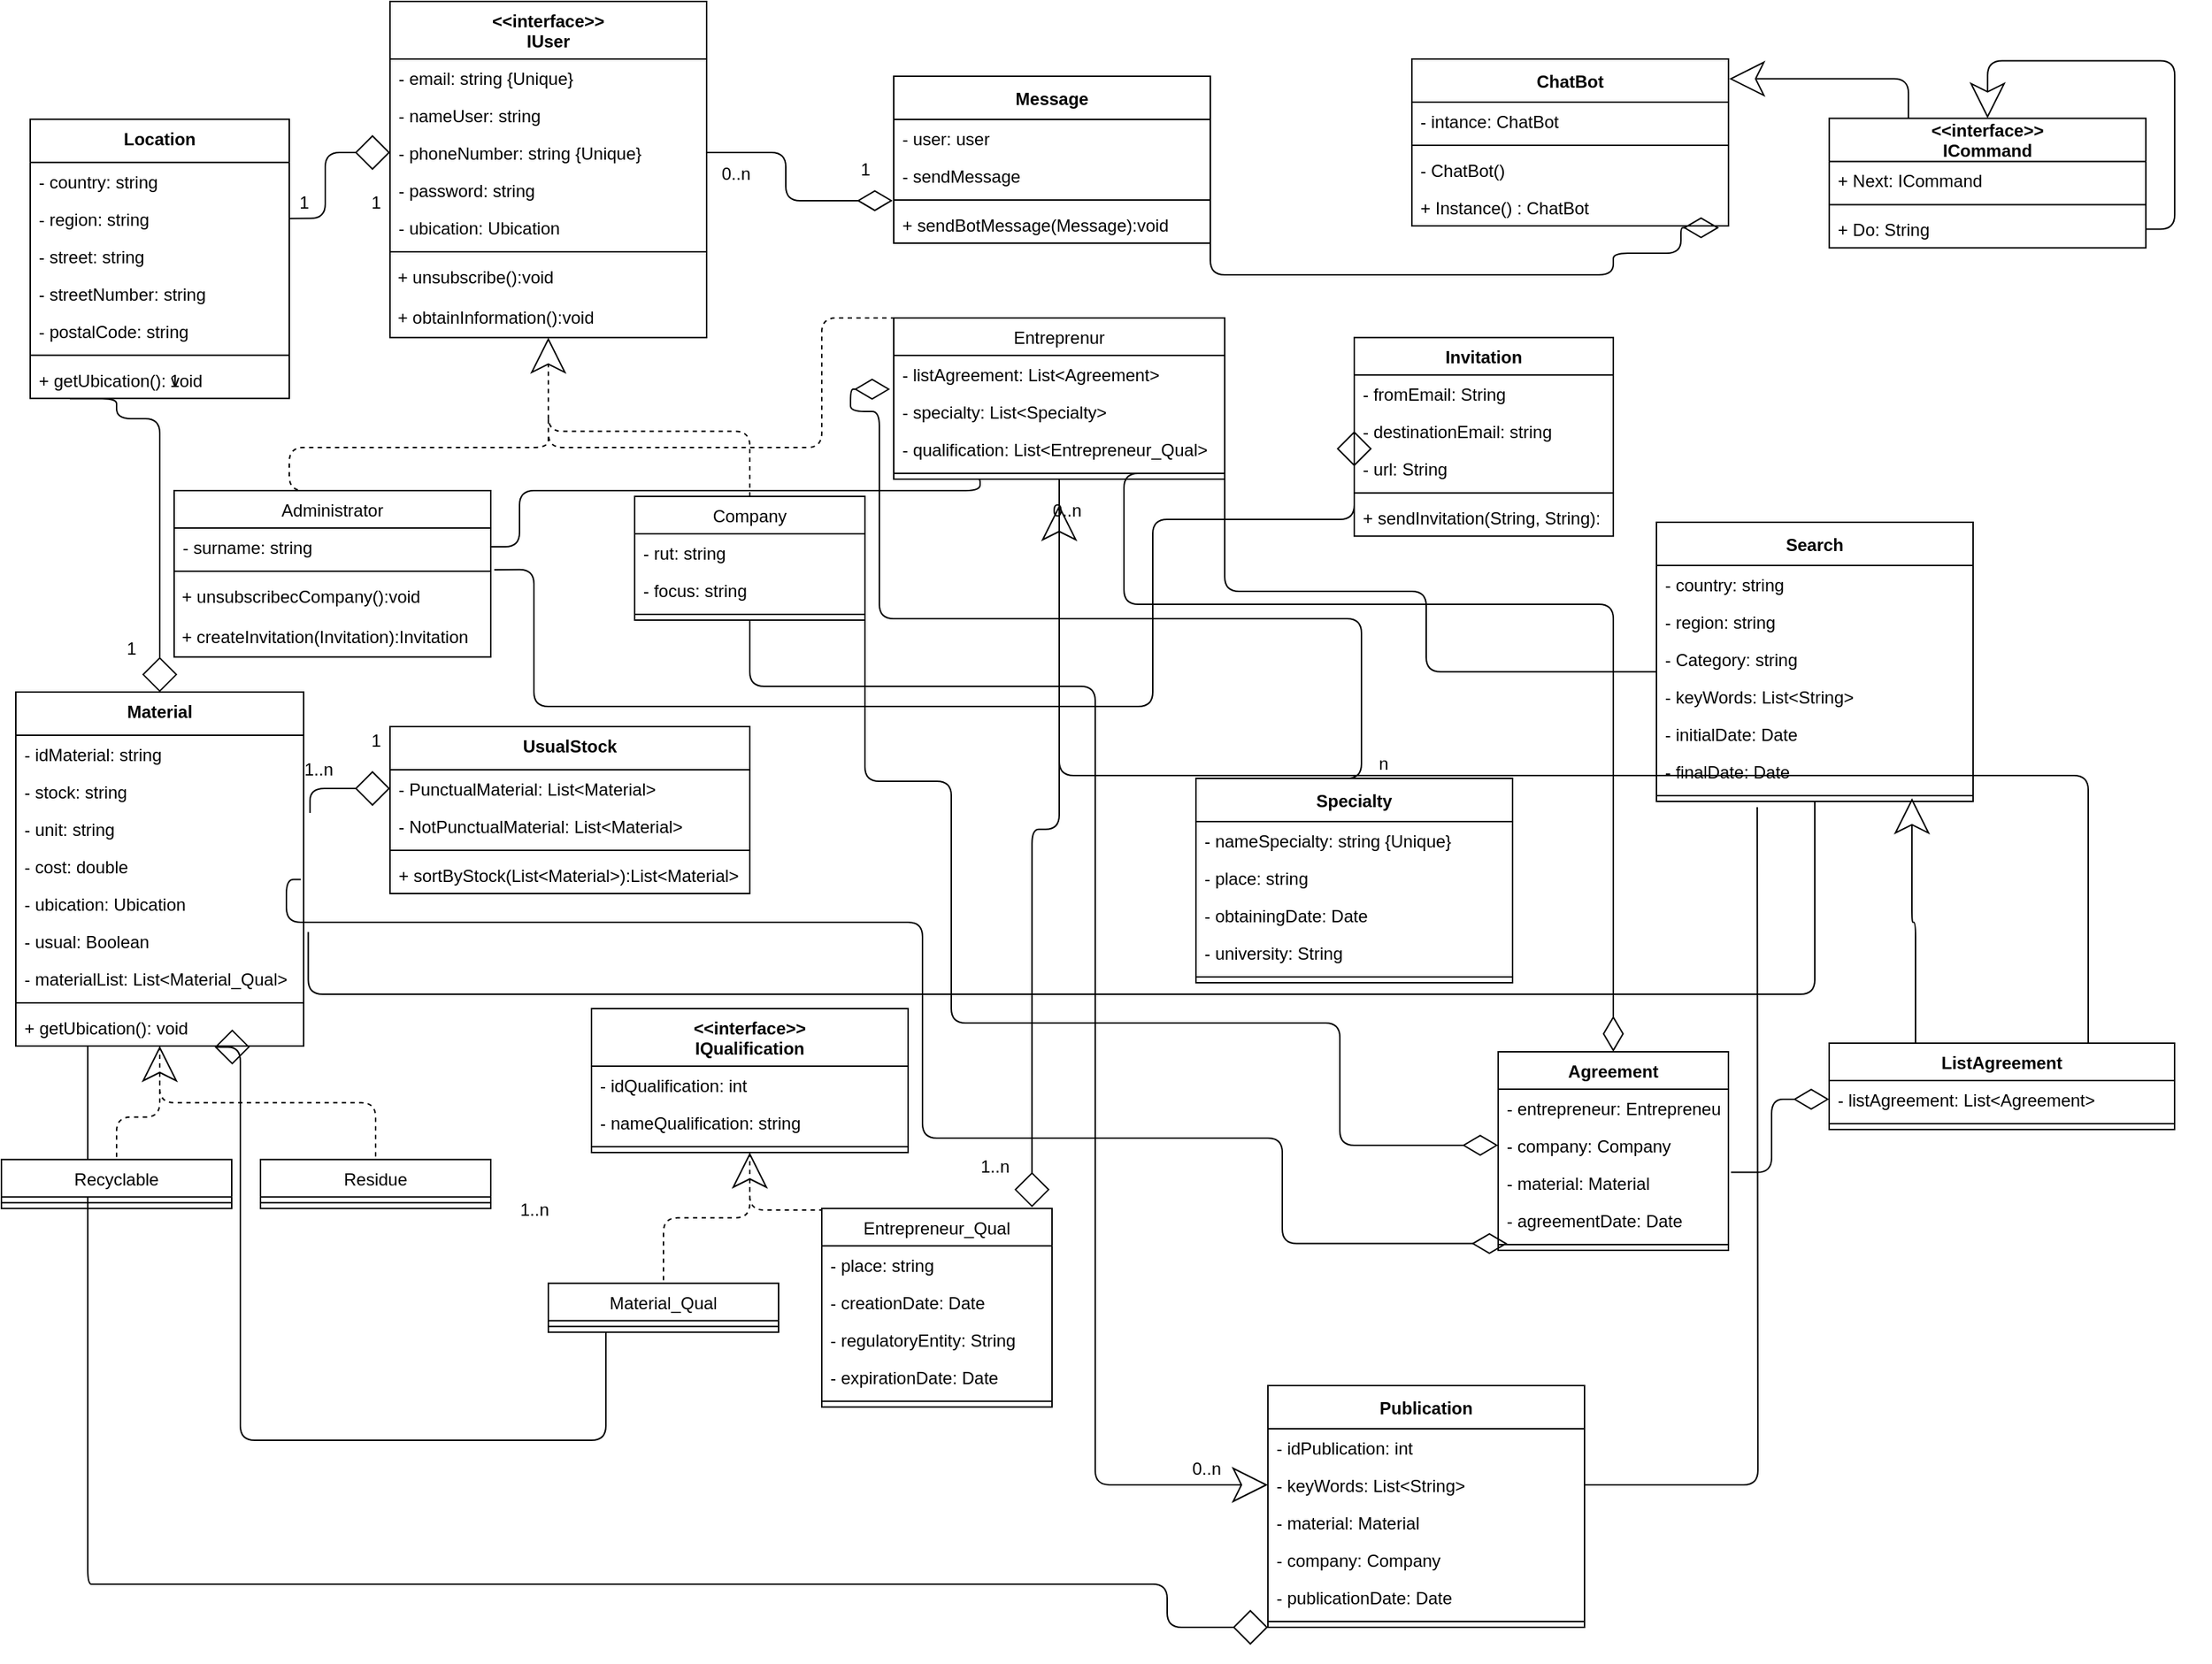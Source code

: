 <mxfile>
    <diagram id="383jxPYOkamn1oaSqzM7" name="Page-1">
        <mxGraphModel dx="490" dy="244" grid="1" gridSize="10" guides="1" tooltips="1" connect="1" arrows="1" fold="1" page="1" pageScale="1" pageWidth="827" pageHeight="1169" math="0" shadow="0">
     
            <root>
                <mxCell id="0"/>
                <mxCell id="1" parent="0"/>
                <mxCell id="7QnZlAHiPZcRn8F_A7u4-70" style="edgeStyle=orthogonalEdgeStyle;orthogonalLoop=1;jettySize=auto;html=1;exitX=0.5;exitY=0;exitDx=0;exitDy=0;dashed=1;endArrow=none;endFill=0;targetPerimeterSpacing=4;rounded=1;" parent="1" source="2" edge="1">
                    <mxGeometry relative="1" as="geometry">
                        <mxPoint x="390" y="300" as="targetPoint"/>
                        <Array as="points">
                            <mxPoint x="210" y="310"/>
                            <mxPoint x="390" y="310"/>
                        </Array>
                    </mxGeometry>
                </mxCell>
                <mxCell id="2" value="Administrator" style="swimlane;fontStyle=0;align=center;verticalAlign=top;childLayout=stackLayout;horizontal=1;startSize=26;horizontalStack=0;resizeParent=1;resizeParentMax=0;resizeLast=0;collapsible=1;marginBottom=0;" parent="1" vertex="1">
                    <mxGeometry x="130" y="340" width="220" height="115.66" as="geometry"/>
                </mxCell>
                <mxCell id="7QnZlAHiPZcRn8F_A7u4-72" value="- surname: string" style="text;strokeColor=none;fillColor=none;align=left;verticalAlign=top;spacingLeft=4;spacingRight=4;overflow=hidden;rotatable=0;points=[[0,0.5],[1,0.5]];portConstraint=eastwest;" parent="2" vertex="1">
                    <mxGeometry y="26" width="220" height="26" as="geometry"/>
                </mxCell>
                <mxCell id="4" value="" style="line;strokeWidth=1;fillColor=none;align=left;verticalAlign=middle;spacingTop=-1;spacingLeft=3;spacingRight=3;rotatable=0;labelPosition=right;points=[];portConstraint=eastwest;" parent="2" vertex="1">
                    <mxGeometry y="52" width="220" height="8" as="geometry"/>
                </mxCell>
                <mxCell id="7QnZlAHiPZcRn8F_A7u4-273" value="&lt;span&gt;&amp;nbsp;+ unsubscribecCompany&lt;/span&gt;&lt;span style=&quot;color: rgba(0 , 0 , 0 , 0) ; font-family: monospace ; font-size: 0px&quot;&gt;%3CmxGraphModel%3E%3Croot%3E%3CmxCell%20id%3D%220%22%2F%3E%3CmxCell%20id%3D%221%22%20parent%3D%220%22%2F%3E%3CmxCell%20id%3D%222%22%20value%3D%22%2B%20sortByStock(List%26lt%3BMaterial%26gt%3B)%3AList%26lt%3BMaterial%26gt%3B%26%2310%3B%C2%A0%22%20style%3D%22text%3BstrokeColor%3Dnone%3BfillColor%3Dnone%3Balign%3Dleft%3BverticalAlign%3Dtop%3BspacingLeft%3D4%3BspacingRight%3D4%3Boverflow%3Dhidden%3Brotatable%3D0%3Bpoints%3D%5B%5B0%2C0.5%5D%2C%5B1%2C0.5%5D%5D%3BportConstraint%3Deastwest%3B%22%20vertex%3D%221%22%20parent%3D%221%22%3E%3CmxGeometry%20x%3D%22280%22%20y%3D%22580%22%20width%3D%22250%22%20height%3D%2226%22%20as%3D%22geometry%22%2F%3E%3C%2FmxCell%3E%3C%2Froot%3E%3C%2FmxGraphModel%3EcOM&lt;/span&gt;&lt;span&gt;():void&lt;/span&gt;" style="text;whiteSpace=wrap;html=1;" parent="2" vertex="1">
                    <mxGeometry y="60" width="220" height="27.83" as="geometry"/>
                </mxCell>
                <mxCell id="7QnZlAHiPZcRn8F_A7u4-332" value="&lt;span&gt;&amp;nbsp;+ createInvitation&lt;/span&gt;&lt;span&gt;(Invitation):Invitation&lt;/span&gt;" style="text;whiteSpace=wrap;html=1;" parent="2" vertex="1">
                    <mxGeometry y="87.83" width="220" height="27.83" as="geometry"/>
                </mxCell>
                <mxCell id="69" style="edgeStyle=orthogonalEdgeStyle;orthogonalLoop=1;jettySize=auto;html=1;exitX=0.5;exitY=0;exitDx=0;exitDy=0;entryX=0.5;entryY=1;entryDx=0;entryDy=0;dashed=1;endArrow=classic;endFill=0;targetPerimeterSpacing=4;rounded=1;startSize=22;endSize=22;" parent="1" source="9" target="65" edge="1">
                    <mxGeometry relative="1" as="geometry"/>
                </mxCell>
                <mxCell id="7QnZlAHiPZcRn8F_A7u4-217" style="edgeStyle=orthogonalEdgeStyle;rounded=1;orthogonalLoop=1;jettySize=auto;html=1;exitX=0.5;exitY=1;exitDx=0;exitDy=0;entryX=0;entryY=0.5;entryDx=0;entryDy=0;startArrow=none;startFill=0;endArrow=classic;endFill=0;targetPerimeterSpacing=4;endSize=22;" parent="1" source="9" target="7QnZlAHiPZcRn8F_A7u4-141" edge="1">
                    <mxGeometry relative="1" as="geometry">
                        <Array as="points">
                            <mxPoint x="530" y="476"/>
                            <mxPoint x="770" y="476"/>
                            <mxPoint x="770" y="1031"/>
                        </Array>
                    </mxGeometry>
                </mxCell>
                <mxCell id="9" value="Company" style="swimlane;fontStyle=0;align=center;verticalAlign=top;childLayout=stackLayout;horizontal=1;startSize=26;horizontalStack=0;resizeParent=1;resizeParentMax=0;resizeLast=0;collapsible=1;marginBottom=0;" parent="1" vertex="1">
                    <mxGeometry x="450" y="344" width="160" height="86" as="geometry"/>
                </mxCell>
                <mxCell id="7QnZlAHiPZcRn8F_A7u4-74" value="- rut: string" style="text;strokeColor=none;fillColor=none;align=left;verticalAlign=top;spacingLeft=4;spacingRight=4;overflow=hidden;rotatable=0;points=[[0,0.5],[1,0.5]];portConstraint=eastwest;" parent="9" vertex="1">
                    <mxGeometry y="26" width="160" height="26" as="geometry"/>
                </mxCell>
                <mxCell id="7QnZlAHiPZcRn8F_A7u4-115" value="- focus: string" style="text;strokeColor=none;fillColor=none;align=left;verticalAlign=top;spacingLeft=4;spacingRight=4;overflow=hidden;rotatable=0;points=[[0,0.5],[1,0.5]];portConstraint=eastwest;" parent="9" vertex="1">
                    <mxGeometry y="52" width="160" height="26" as="geometry"/>
                </mxCell>
                <mxCell id="11" value="" style="line;strokeWidth=1;fillColor=none;align=left;verticalAlign=middle;spacingTop=-1;spacingLeft=3;spacingRight=3;rotatable=0;labelPosition=right;points=[];portConstraint=eastwest;" parent="9" vertex="1">
                    <mxGeometry y="78" width="160" height="8" as="geometry"/>
                </mxCell>
                <mxCell id="7QnZlAHiPZcRn8F_A7u4-71" style="edgeStyle=orthogonalEdgeStyle;rounded=1;orthogonalLoop=1;jettySize=auto;html=1;exitX=0.5;exitY=0;exitDx=0;exitDy=0;dashed=1;endArrow=none;endFill=0;targetPerimeterSpacing=4;" parent="1" source="17" edge="1">
                    <mxGeometry relative="1" as="geometry">
                        <mxPoint x="390" y="290" as="targetPoint"/>
                        <Array as="points">
                            <mxPoint x="580" y="310"/>
                            <mxPoint x="390" y="310"/>
                        </Array>
                    </mxGeometry>
                </mxCell>
                <mxCell id="7QnZlAHiPZcRn8F_A7u4-223" style="edgeStyle=orthogonalEdgeStyle;rounded=1;orthogonalLoop=1;jettySize=auto;html=1;exitX=0.5;exitY=1;exitDx=0;exitDy=0;entryX=0.913;entryY=-0.006;entryDx=0;entryDy=0;entryPerimeter=0;startArrow=none;startFill=0;endArrow=diamond;endFill=0;targetPerimeterSpacing=4;startSize=22;endSize=22;" parent="1" source="17" target="7QnZlAHiPZcRn8F_A7u4-145" edge="1">
                    <mxGeometry relative="1" as="geometry"/>
                </mxCell>
                <mxCell id="7QnZlAHiPZcRn8F_A7u4-264" style="edgeStyle=orthogonalEdgeStyle;rounded=1;orthogonalLoop=1;jettySize=auto;html=1;exitX=1;exitY=0.75;exitDx=0;exitDy=0;entryX=0;entryY=0.842;entryDx=0;entryDy=0;entryPerimeter=0;startArrow=none;startFill=0;startSize=22;sourcePerimeterSpacing=22;endArrow=none;endFill=0;endSize=22;targetPerimeterSpacing=18;" parent="1" source="17" target="7QnZlAHiPZcRn8F_A7u4-105" edge="1">
                    <mxGeometry relative="1" as="geometry">
                        <Array as="points">
                            <mxPoint x="860" y="410"/>
                            <mxPoint x="1000" y="410"/>
                            <mxPoint x="1000" y="466"/>
                        </Array>
                    </mxGeometry>
                </mxCell>
                <mxCell id="17" value="Entreprenur" style="swimlane;fontStyle=0;align=center;verticalAlign=top;childLayout=stackLayout;horizontal=1;startSize=26;horizontalStack=0;resizeParent=1;resizeParentMax=0;resizeLast=0;collapsible=1;marginBottom=0;" parent="1" vertex="1">
                    <mxGeometry x="630" y="220" width="230" height="112" as="geometry"/>
                </mxCell>
                <mxCell id="7QnZlAHiPZcRn8F_A7u4-316" value="- listAgreement: List&lt;Agreement&gt; " style="text;strokeColor=none;fillColor=none;align=left;verticalAlign=top;spacingLeft=4;spacingRight=4;overflow=hidden;rotatable=0;points=[[0,0.5],[1,0.5]];portConstraint=eastwest;" parent="17" vertex="1">
                    <mxGeometry y="26" width="230" height="26" as="geometry"/>
                </mxCell>
                <mxCell id="7QnZlAHiPZcRn8F_A7u4-333" value="- specialty: List&lt;Specialty&gt; " style="text;strokeColor=none;fillColor=none;align=left;verticalAlign=top;spacingLeft=4;spacingRight=4;overflow=hidden;rotatable=0;points=[[0,0.5],[1,0.5]];portConstraint=eastwest;" parent="17" vertex="1">
                    <mxGeometry y="52" width="230" height="26" as="geometry"/>
                </mxCell>
                <mxCell id="7QnZlAHiPZcRn8F_A7u4-341" value="- qualification: List&lt;Entrepreneur_Qual&gt; " style="text;strokeColor=none;fillColor=none;align=left;verticalAlign=top;spacingLeft=4;spacingRight=4;overflow=hidden;rotatable=0;points=[[0,0.5],[1,0.5]];portConstraint=eastwest;" parent="17" vertex="1">
                    <mxGeometry y="78" width="230" height="26" as="geometry"/>
                </mxCell>
                <mxCell id="19" value="" style="line;strokeWidth=1;fillColor=none;align=left;verticalAlign=middle;spacingTop=-1;spacingLeft=3;spacingRight=3;rotatable=0;labelPosition=right;points=[];portConstraint=eastwest;" parent="17" vertex="1">
                    <mxGeometry y="104" width="230" height="8" as="geometry"/>
                </mxCell>
                <mxCell id="7QnZlAHiPZcRn8F_A7u4-197" style="edgeStyle=orthogonalEdgeStyle;rounded=1;orthogonalLoop=1;jettySize=auto;html=1;exitX=0.5;exitY=1;exitDx=0;exitDy=0;entryX=0.5;entryY=0;entryDx=0;entryDy=0;dashed=1;startArrow=classic;startFill=0;endArrow=none;endFill=0;targetPerimeterSpacing=4;endSize=22;startSize=22;" parent="1" source="21" target="7QnZlAHiPZcRn8F_A7u4-133" edge="1">
                    <mxGeometry relative="1" as="geometry"/>
                </mxCell>
                <mxCell id="7QnZlAHiPZcRn8F_A7u4-198" style="edgeStyle=orthogonalEdgeStyle;rounded=1;orthogonalLoop=1;jettySize=auto;html=1;exitX=0.5;exitY=1;exitDx=0;exitDy=0;entryX=0.5;entryY=0;entryDx=0;entryDy=0;dashed=1;startArrow=none;startFill=0;endArrow=none;endFill=0;targetPerimeterSpacing=4;endSize=22;startSize=22;" parent="1" source="21" target="7QnZlAHiPZcRn8F_A7u4-137" edge="1">
                    <mxGeometry relative="1" as="geometry"/>
                </mxCell>
                <mxCell id="7QnZlAHiPZcRn8F_A7u4-259" style="edgeStyle=orthogonalEdgeStyle;rounded=1;orthogonalLoop=1;jettySize=auto;html=1;exitX=0.25;exitY=1;exitDx=0;exitDy=0;entryX=0;entryY=1;entryDx=0;entryDy=0;startArrow=none;startFill=0;startSize=22;sourcePerimeterSpacing=22;endArrow=diamond;endFill=0;endSize=22;targetPerimeterSpacing=18;" parent="1" source="21" target="7QnZlAHiPZcRn8F_A7u4-116" edge="1">
                    <mxGeometry relative="1" as="geometry">
                        <Array as="points">
                            <mxPoint x="75" y="1100"/>
                            <mxPoint x="820" y="1100"/>
                            <mxPoint x="820" y="1078"/>
                        </Array>
                    </mxGeometry>
                </mxCell>
                <mxCell id="21" value="Material" style="swimlane;fontStyle=1;align=center;verticalAlign=top;childLayout=stackLayout;horizontal=1;startSize=30;horizontalStack=0;resizeParent=1;resizeParentMax=0;resizeLast=0;collapsible=1;marginBottom=0;" parent="1" vertex="1">
                    <mxGeometry x="20" y="480" width="200" height="246" as="geometry"/>
                </mxCell>
                <mxCell id="7QnZlAHiPZcRn8F_A7u4-124" value="- idMaterial: string" style="text;strokeColor=none;fillColor=none;align=left;verticalAlign=top;spacingLeft=4;spacingRight=4;overflow=hidden;rotatable=0;points=[[0,0.5],[1,0.5]];portConstraint=eastwest;" parent="21" vertex="1">
                    <mxGeometry y="30" width="200" height="26" as="geometry"/>
                </mxCell>
                <mxCell id="7QnZlAHiPZcRn8F_A7u4-127" value="- stock: string" style="text;strokeColor=none;fillColor=none;align=left;verticalAlign=top;spacingLeft=4;spacingRight=4;overflow=hidden;rotatable=0;points=[[0,0.5],[1,0.5]];portConstraint=eastwest;" parent="21" vertex="1">
                    <mxGeometry y="56" width="200" height="26" as="geometry"/>
                </mxCell>
                <mxCell id="7QnZlAHiPZcRn8F_A7u4-126" value="- unit: string" style="text;strokeColor=none;fillColor=none;align=left;verticalAlign=top;spacingLeft=4;spacingRight=4;overflow=hidden;rotatable=0;points=[[0,0.5],[1,0.5]];portConstraint=eastwest;" parent="21" vertex="1">
                    <mxGeometry y="82" width="200" height="26" as="geometry"/>
                </mxCell>
                <mxCell id="7QnZlAHiPZcRn8F_A7u4-128" value="- cost: double" style="text;strokeColor=none;fillColor=none;align=left;verticalAlign=top;spacingLeft=4;spacingRight=4;overflow=hidden;rotatable=0;points=[[0,0.5],[1,0.5]];portConstraint=eastwest;" parent="21" vertex="1">
                    <mxGeometry y="108" width="200" height="26" as="geometry"/>
                </mxCell>
                <mxCell id="7QnZlAHiPZcRn8F_A7u4-174" value="- ubication: Ubication" style="text;strokeColor=none;fillColor=none;align=left;verticalAlign=top;spacingLeft=4;spacingRight=4;overflow=hidden;rotatable=0;points=[[0,0.5],[1,0.5]];portConstraint=eastwest;" parent="21" vertex="1">
                    <mxGeometry y="134" width="200" height="26" as="geometry"/>
                </mxCell>
                <mxCell id="7QnZlAHiPZcRn8F_A7u4-330" value="- usual: Boolean" style="text;strokeColor=none;fillColor=none;align=left;verticalAlign=top;spacingLeft=4;spacingRight=4;overflow=hidden;rotatable=0;points=[[0,0.5],[1,0.5]];portConstraint=eastwest;" parent="21" vertex="1">
                    <mxGeometry y="160" width="200" height="26" as="geometry"/>
                </mxCell>
                <mxCell id="7QnZlAHiPZcRn8F_A7u4-267" value="- materialList: List&lt;Material_Qual&gt; " style="text;strokeColor=none;fillColor=none;align=left;verticalAlign=top;spacingLeft=4;spacingRight=4;overflow=hidden;rotatable=0;points=[[0,0.5],[1,0.5]];portConstraint=eastwest;" parent="21" vertex="1">
                    <mxGeometry y="186" width="200" height="26" as="geometry"/>
                </mxCell>
                <mxCell id="23" value="" style="line;strokeWidth=1;fillColor=none;align=left;verticalAlign=middle;spacingTop=-1;spacingLeft=3;spacingRight=3;rotatable=0;labelPosition=right;points=[];portConstraint=eastwest;" parent="21" vertex="1">
                    <mxGeometry y="212" width="200" height="8" as="geometry"/>
                </mxCell>
                <mxCell id="7QnZlAHiPZcRn8F_A7u4-329" value="+ getUbication(): void " style="text;strokeColor=none;fillColor=none;align=left;verticalAlign=top;spacingLeft=4;spacingRight=4;overflow=hidden;rotatable=0;points=[[0,0.5],[1,0.5]];portConstraint=eastwest;" parent="21" vertex="1">
                    <mxGeometry y="220" width="200" height="26" as="geometry"/>
                </mxCell>
                <mxCell id="46" value="&lt;&lt;interface&gt;&gt;&#10;IUser" style="swimlane;fontStyle=1;childLayout=stackLayout;horizontal=1;startSize=40;fillColor=none;horizontalStack=0;resizeParent=1;resizeParentMax=0;resizeLast=0;collapsible=1;marginBottom=0;" parent="1" vertex="1">
                    <mxGeometry x="280" width="220" height="233.66" as="geometry"/>
                </mxCell>
                <mxCell id="7QnZlAHiPZcRn8F_A7u4-73" value="- email: string {Unique}" style="text;strokeColor=none;fillColor=none;align=left;verticalAlign=top;spacingLeft=4;spacingRight=4;overflow=hidden;rotatable=0;points=[[0,0.5],[1,0.5]];portConstraint=eastwest;" parent="46" vertex="1">
                    <mxGeometry y="40" width="220" height="26" as="geometry"/>
                </mxCell>
                <mxCell id="48" value="- nameUser: string" style="text;strokeColor=none;fillColor=none;align=left;verticalAlign=top;spacingLeft=4;spacingRight=4;overflow=hidden;rotatable=0;points=[[0,0.5],[1,0.5]];portConstraint=eastwest;" parent="46" vertex="1">
                    <mxGeometry y="66" width="220" height="26" as="geometry"/>
                </mxCell>
                <mxCell id="67" value="- phoneNumber: string {Unique}" style="text;strokeColor=none;fillColor=none;align=left;verticalAlign=top;spacingLeft=4;spacingRight=4;overflow=hidden;rotatable=0;points=[[0,0.5],[1,0.5]];portConstraint=eastwest;" parent="46" vertex="1">
                    <mxGeometry y="92" width="220" height="26" as="geometry"/>
                </mxCell>
                <mxCell id="7QnZlAHiPZcRn8F_A7u4-76" value="- password: string" style="text;strokeColor=none;fillColor=none;align=left;verticalAlign=top;spacingLeft=4;spacingRight=4;overflow=hidden;rotatable=0;points=[[0,0.5],[1,0.5]];portConstraint=eastwest;" parent="46" vertex="1">
                    <mxGeometry y="118" width="220" height="26" as="geometry"/>
                </mxCell>
                <mxCell id="7QnZlAHiPZcRn8F_A7u4-172" value="- ubication: Ubication" style="text;strokeColor=none;fillColor=none;align=left;verticalAlign=top;spacingLeft=4;spacingRight=4;overflow=hidden;rotatable=0;points=[[0,0.5],[1,0.5]];portConstraint=eastwest;" parent="46" vertex="1">
                    <mxGeometry y="144" width="220" height="26" as="geometry"/>
                </mxCell>
                <mxCell id="7QnZlAHiPZcRn8F_A7u4-75" value="" style="line;strokeWidth=1;fillColor=none;align=left;verticalAlign=middle;spacingTop=-1;spacingLeft=3;spacingRight=3;rotatable=0;labelPosition=right;points=[];portConstraint=eastwest;" parent="46" vertex="1">
                    <mxGeometry y="170" width="220" height="8" as="geometry"/>
                </mxCell>
                <mxCell id="7QnZlAHiPZcRn8F_A7u4-276" value="&lt;span&gt;&amp;nbsp;+ unsubscribe():void&lt;/span&gt;" style="text;whiteSpace=wrap;html=1;" parent="46" vertex="1">
                    <mxGeometry y="178" width="220" height="27.83" as="geometry"/>
                </mxCell>
                <mxCell id="62" style="edgeStyle=orthogonalEdgeStyle;rounded=0;orthogonalLoop=1;jettySize=auto;html=1;exitX=0.5;exitY=0;exitDx=0;exitDy=0;entryX=0.5;entryY=1;entryDx=0;entryDy=0;" parent="46" edge="1">
                    <mxGeometry x="80" y="248" as="geometry">
                        <mxPoint x="110" y="107.83" as="targetPoint"/>
                    </mxGeometry>
                </mxCell>
                <mxCell id="65" value="&lt;span&gt;&amp;nbsp;+ obtainInformation():void&lt;/span&gt;" style="text;whiteSpace=wrap;html=1;" parent="46" vertex="1">
                    <mxGeometry y="205.83" width="220" height="27.83" as="geometry"/>
                </mxCell>
                <mxCell id="7QnZlAHiPZcRn8F_A7u4-202" style="edgeStyle=orthogonalEdgeStyle;rounded=1;orthogonalLoop=1;jettySize=auto;html=1;exitX=0.5;exitY=1;exitDx=0;exitDy=0;entryX=0.5;entryY=0;entryDx=0;entryDy=0;dashed=1;startArrow=none;startFill=0;endArrow=none;endFill=0;targetPerimeterSpacing=4;endSize=22;startSize=22;" parent="1" source="7QnZlAHiPZcRn8F_A7u4-82" target="7QnZlAHiPZcRn8F_A7u4-142" edge="1">
                    <mxGeometry relative="1" as="geometry"/>
                </mxCell>
                <mxCell id="7QnZlAHiPZcRn8F_A7u4-203" style="edgeStyle=orthogonalEdgeStyle;rounded=1;orthogonalLoop=1;jettySize=auto;html=1;exitX=0.5;exitY=1;exitDx=0;exitDy=0;entryX=0.5;entryY=0;entryDx=0;entryDy=0;dashed=1;startArrow=classic;startFill=0;endArrow=none;endFill=0;targetPerimeterSpacing=4;endSize=22;startSize=22;" parent="1" source="7QnZlAHiPZcRn8F_A7u4-82" target="7QnZlAHiPZcRn8F_A7u4-145" edge="1">
                    <mxGeometry relative="1" as="geometry"/>
                </mxCell>
                <mxCell id="7QnZlAHiPZcRn8F_A7u4-82" value="&lt;&lt;interface&gt;&gt;&#10;IQualification" style="swimlane;fontStyle=1;childLayout=stackLayout;horizontal=1;startSize=40;fillColor=none;horizontalStack=0;resizeParent=1;resizeParentMax=0;resizeLast=0;collapsible=1;marginBottom=0;" parent="1" vertex="1">
                    <mxGeometry x="420" y="700" width="220" height="100" as="geometry"/>
                </mxCell>
                <mxCell id="7QnZlAHiPZcRn8F_A7u4-123" value="- idQualification: int" style="text;strokeColor=none;fillColor=none;align=left;verticalAlign=top;spacingLeft=4;spacingRight=4;overflow=hidden;rotatable=0;points=[[0,0.5],[1,0.5]];portConstraint=eastwest;" parent="7QnZlAHiPZcRn8F_A7u4-82" vertex="1">
                    <mxGeometry y="40" width="220" height="26" as="geometry"/>
                </mxCell>
                <mxCell id="7QnZlAHiPZcRn8F_A7u4-83" value="- nameQualification: string" style="text;strokeColor=none;fillColor=none;align=left;verticalAlign=top;spacingLeft=4;spacingRight=4;overflow=hidden;rotatable=0;points=[[0,0.5],[1,0.5]];portConstraint=eastwest;" parent="7QnZlAHiPZcRn8F_A7u4-82" vertex="1">
                    <mxGeometry y="66" width="220" height="26" as="geometry"/>
                </mxCell>
                <mxCell id="7QnZlAHiPZcRn8F_A7u4-87" value="" style="line;strokeWidth=1;fillColor=none;align=left;verticalAlign=middle;spacingTop=-1;spacingLeft=3;spacingRight=3;rotatable=0;labelPosition=right;points=[];portConstraint=eastwest;" parent="7QnZlAHiPZcRn8F_A7u4-82" vertex="1">
                    <mxGeometry y="92" width="220" height="8" as="geometry"/>
                </mxCell>
                <mxCell id="7QnZlAHiPZcRn8F_A7u4-89" style="edgeStyle=orthogonalEdgeStyle;rounded=0;orthogonalLoop=1;jettySize=auto;html=1;exitX=0.5;exitY=0;exitDx=0;exitDy=0;entryX=0.5;entryY=1;entryDx=0;entryDy=0;" parent="7QnZlAHiPZcRn8F_A7u4-82" edge="1">
                    <mxGeometry x="80" y="248" as="geometry">
                        <mxPoint x="110" y="107.83" as="targetPoint"/>
                    </mxGeometry>
                </mxCell>
                <mxCell id="7QnZlAHiPZcRn8F_A7u4-92" value="Specialty" style="swimlane;fontStyle=1;childLayout=stackLayout;horizontal=1;startSize=30;fillColor=none;horizontalStack=0;resizeParent=1;resizeParentMax=0;resizeLast=0;collapsible=1;marginBottom=0;" parent="1" vertex="1">
                    <mxGeometry x="840" y="540" width="220" height="142" as="geometry"/>
                </mxCell>
                <mxCell id="7QnZlAHiPZcRn8F_A7u4-93" value="- nameSpecialty: string {Unique}" style="text;strokeColor=none;fillColor=none;align=left;verticalAlign=top;spacingLeft=4;spacingRight=4;overflow=hidden;rotatable=0;points=[[0,0.5],[1,0.5]];portConstraint=eastwest;" parent="7QnZlAHiPZcRn8F_A7u4-92" vertex="1">
                    <mxGeometry y="30" width="220" height="26" as="geometry"/>
                </mxCell>
                <mxCell id="7QnZlAHiPZcRn8F_A7u4-94" value="- place: string" style="text;strokeColor=none;fillColor=none;align=left;verticalAlign=top;spacingLeft=4;spacingRight=4;overflow=hidden;rotatable=0;points=[[0,0.5],[1,0.5]];portConstraint=eastwest;" parent="7QnZlAHiPZcRn8F_A7u4-92" vertex="1">
                    <mxGeometry y="56" width="220" height="26" as="geometry"/>
                </mxCell>
                <mxCell id="7QnZlAHiPZcRn8F_A7u4-95" value="- obtainingDate: Date" style="text;strokeColor=none;fillColor=none;align=left;verticalAlign=top;spacingLeft=4;spacingRight=4;overflow=hidden;rotatable=0;points=[[0,0.5],[1,0.5]];portConstraint=eastwest;" parent="7QnZlAHiPZcRn8F_A7u4-92" vertex="1">
                    <mxGeometry y="82" width="220" height="26" as="geometry"/>
                </mxCell>
                <mxCell id="7QnZlAHiPZcRn8F_A7u4-101" value="- university: String" style="text;strokeColor=none;fillColor=none;align=left;verticalAlign=top;spacingLeft=4;spacingRight=4;overflow=hidden;rotatable=0;points=[[0,0.5],[1,0.5]];portConstraint=eastwest;" parent="7QnZlAHiPZcRn8F_A7u4-92" vertex="1">
                    <mxGeometry y="108" width="220" height="26" as="geometry"/>
                </mxCell>
                <mxCell id="7QnZlAHiPZcRn8F_A7u4-97" value="" style="line;strokeWidth=1;fillColor=none;align=left;verticalAlign=middle;spacingTop=-1;spacingLeft=3;spacingRight=3;rotatable=0;labelPosition=right;points=[];portConstraint=eastwest;" parent="7QnZlAHiPZcRn8F_A7u4-92" vertex="1">
                    <mxGeometry y="134" width="220" height="8" as="geometry"/>
                </mxCell>
                <mxCell id="7QnZlAHiPZcRn8F_A7u4-98" style="edgeStyle=orthogonalEdgeStyle;rounded=0;orthogonalLoop=1;jettySize=auto;html=1;exitX=0.5;exitY=0;exitDx=0;exitDy=0;entryX=0.5;entryY=1;entryDx=0;entryDy=0;" parent="7QnZlAHiPZcRn8F_A7u4-92" edge="1">
                    <mxGeometry x="80" y="248" as="geometry">
                        <mxPoint x="110" y="107.83" as="targetPoint"/>
                    </mxGeometry>
                </mxCell>
                <mxCell id="7QnZlAHiPZcRn8F_A7u4-269" style="edgeStyle=orthogonalEdgeStyle;rounded=1;orthogonalLoop=1;jettySize=auto;html=1;exitX=0.5;exitY=1;exitDx=0;exitDy=0;entryX=1.016;entryY=1.258;entryDx=0;entryDy=0;entryPerimeter=0;startArrow=none;startFill=0;startSize=22;sourcePerimeterSpacing=22;endArrow=none;endFill=0;endSize=22;targetPerimeterSpacing=18;" parent="1" source="7QnZlAHiPZcRn8F_A7u4-102" target="7QnZlAHiPZcRn8F_A7u4-174" edge="1">
                    <mxGeometry relative="1" as="geometry">
                        <Array as="points">
                            <mxPoint x="1230" y="690"/>
                            <mxPoint x="213" y="690"/>
                        </Array>
                    </mxGeometry>
                </mxCell>
                <mxCell id="7QnZlAHiPZcRn8F_A7u4-102" value="Search" style="swimlane;fontStyle=1;childLayout=stackLayout;horizontal=1;startSize=30;fillColor=none;horizontalStack=0;resizeParent=1;resizeParentMax=0;resizeLast=0;collapsible=1;marginBottom=0;" parent="1" vertex="1">
                    <mxGeometry x="1160" y="362" width="220" height="194" as="geometry"/>
                </mxCell>
                <mxCell id="7QnZlAHiPZcRn8F_A7u4-175" value="- country: string" style="text;strokeColor=none;fillColor=none;align=left;verticalAlign=top;spacingLeft=4;spacingRight=4;overflow=hidden;rotatable=0;points=[[0,0.5],[1,0.5]];portConstraint=eastwest;" parent="7QnZlAHiPZcRn8F_A7u4-102" vertex="1">
                    <mxGeometry y="30" width="220" height="26" as="geometry"/>
                </mxCell>
                <mxCell id="7QnZlAHiPZcRn8F_A7u4-176" value="- region: string " style="text;strokeColor=none;fillColor=none;align=left;verticalAlign=top;spacingLeft=4;spacingRight=4;overflow=hidden;rotatable=0;points=[[0,0.5],[1,0.5]];portConstraint=eastwest;" parent="7QnZlAHiPZcRn8F_A7u4-102" vertex="1">
                    <mxGeometry y="56" width="220" height="26" as="geometry"/>
                </mxCell>
                <mxCell id="7QnZlAHiPZcRn8F_A7u4-105" value="- Category: string" style="text;strokeColor=none;fillColor=none;align=left;verticalAlign=top;spacingLeft=4;spacingRight=4;overflow=hidden;rotatable=0;points=[[0,0.5],[1,0.5]];portConstraint=eastwest;" parent="7QnZlAHiPZcRn8F_A7u4-102" vertex="1">
                    <mxGeometry y="82" width="220" height="26" as="geometry"/>
                </mxCell>
                <mxCell id="7QnZlAHiPZcRn8F_A7u4-106" value="- keyWords: List&lt;String&gt; " style="text;strokeColor=none;fillColor=none;align=left;verticalAlign=top;spacingLeft=4;spacingRight=4;overflow=hidden;rotatable=0;points=[[0,0.5],[1,0.5]];portConstraint=eastwest;" parent="7QnZlAHiPZcRn8F_A7u4-102" vertex="1">
                    <mxGeometry y="108" width="220" height="26" as="geometry"/>
                </mxCell>
                <mxCell id="7QnZlAHiPZcRn8F_A7u4-289" value="- initialDate: Date " style="text;strokeColor=none;fillColor=none;align=left;verticalAlign=top;spacingLeft=4;spacingRight=4;overflow=hidden;rotatable=0;points=[[0,0.5],[1,0.5]];portConstraint=eastwest;" parent="7QnZlAHiPZcRn8F_A7u4-102" vertex="1">
                    <mxGeometry y="134" width="220" height="26" as="geometry"/>
                </mxCell>
                <mxCell id="7QnZlAHiPZcRn8F_A7u4-290" value="- finalDate: Date " style="text;strokeColor=none;fillColor=none;align=left;verticalAlign=top;spacingLeft=4;spacingRight=4;overflow=hidden;rotatable=0;points=[[0,0.5],[1,0.5]];portConstraint=eastwest;" parent="7QnZlAHiPZcRn8F_A7u4-102" vertex="1">
                    <mxGeometry y="160" width="220" height="26" as="geometry"/>
                </mxCell>
                <mxCell id="7QnZlAHiPZcRn8F_A7u4-107" value="" style="line;strokeWidth=1;fillColor=none;align=left;verticalAlign=middle;spacingTop=-1;spacingLeft=3;spacingRight=3;rotatable=0;labelPosition=right;points=[];portConstraint=eastwest;" parent="7QnZlAHiPZcRn8F_A7u4-102" vertex="1">
                    <mxGeometry y="186" width="220" height="8" as="geometry"/>
                </mxCell>
                <mxCell id="7QnZlAHiPZcRn8F_A7u4-108" style="edgeStyle=orthogonalEdgeStyle;rounded=0;orthogonalLoop=1;jettySize=auto;html=1;exitX=0.5;exitY=0;exitDx=0;exitDy=0;entryX=0.5;entryY=1;entryDx=0;entryDy=0;" parent="7QnZlAHiPZcRn8F_A7u4-102" edge="1">
                    <mxGeometry x="80" y="248" as="geometry">
                        <mxPoint x="110" y="107.83" as="targetPoint"/>
                    </mxGeometry>
                </mxCell>
                <mxCell id="7QnZlAHiPZcRn8F_A7u4-116" value="Publication" style="swimlane;fontStyle=1;childLayout=stackLayout;horizontal=1;startSize=30;fillColor=none;horizontalStack=0;resizeParent=1;resizeParentMax=0;resizeLast=0;collapsible=1;marginBottom=0;" parent="1" vertex="1">
                    <mxGeometry x="890" y="962" width="220" height="168" as="geometry"/>
                </mxCell>
                <mxCell id="7QnZlAHiPZcRn8F_A7u4-125" value="- idPublication: int" style="text;strokeColor=none;fillColor=none;align=left;verticalAlign=top;spacingLeft=4;spacingRight=4;overflow=hidden;rotatable=0;points=[[0,0.5],[1,0.5]];portConstraint=eastwest;" parent="7QnZlAHiPZcRn8F_A7u4-116" vertex="1">
                    <mxGeometry y="30" width="220" height="26" as="geometry"/>
                </mxCell>
                <mxCell id="7QnZlAHiPZcRn8F_A7u4-141" value="- keyWords: List&lt;String&gt; " style="text;strokeColor=none;fillColor=none;align=left;verticalAlign=top;spacingLeft=4;spacingRight=4;overflow=hidden;rotatable=0;points=[[0,0.5],[1,0.5]];portConstraint=eastwest;" parent="7QnZlAHiPZcRn8F_A7u4-116" vertex="1">
                    <mxGeometry y="56" width="220" height="26" as="geometry"/>
                </mxCell>
                <mxCell id="7QnZlAHiPZcRn8F_A7u4-263" value="- material: Material " style="text;strokeColor=none;fillColor=none;align=left;verticalAlign=top;spacingLeft=4;spacingRight=4;overflow=hidden;rotatable=0;points=[[0,0.5],[1,0.5]];portConstraint=eastwest;" parent="7QnZlAHiPZcRn8F_A7u4-116" vertex="1">
                    <mxGeometry y="82" width="220" height="26" as="geometry"/>
                </mxCell>
                <mxCell id="7QnZlAHiPZcRn8F_A7u4-342" value="- company: Company" style="text;strokeColor=none;fillColor=none;align=left;verticalAlign=top;spacingLeft=4;spacingRight=4;overflow=hidden;rotatable=0;points=[[0,0.5],[1,0.5]];portConstraint=eastwest;" parent="7QnZlAHiPZcRn8F_A7u4-116" vertex="1">
                    <mxGeometry y="108" width="220" height="26" as="geometry"/>
                </mxCell>
                <mxCell id="7QnZlAHiPZcRn8F_A7u4-343" value="- publicationDate: Date" style="text;strokeColor=none;fillColor=none;align=left;verticalAlign=top;spacingLeft=4;spacingRight=4;overflow=hidden;rotatable=0;points=[[0,0.5],[1,0.5]];portConstraint=eastwest;" parent="7QnZlAHiPZcRn8F_A7u4-116" vertex="1">
                    <mxGeometry y="134" width="220" height="26" as="geometry"/>
                </mxCell>
                <mxCell id="7QnZlAHiPZcRn8F_A7u4-121" value="" style="line;strokeWidth=1;fillColor=none;align=left;verticalAlign=middle;spacingTop=-1;spacingLeft=3;spacingRight=3;rotatable=0;labelPosition=right;points=[];portConstraint=eastwest;" parent="7QnZlAHiPZcRn8F_A7u4-116" vertex="1">
                    <mxGeometry y="160" width="220" height="8" as="geometry"/>
                </mxCell>
                <mxCell id="7QnZlAHiPZcRn8F_A7u4-122" style="edgeStyle=orthogonalEdgeStyle;rounded=0;orthogonalLoop=1;jettySize=auto;html=1;exitX=0.5;exitY=0;exitDx=0;exitDy=0;entryX=0.5;entryY=1;entryDx=0;entryDy=0;" parent="7QnZlAHiPZcRn8F_A7u4-116" edge="1">
                    <mxGeometry x="80" y="248" as="geometry">
                        <mxPoint x="110" y="107.83" as="targetPoint"/>
                    </mxGeometry>
                </mxCell>
                <mxCell id="7QnZlAHiPZcRn8F_A7u4-133" value="Recyclable" style="swimlane;fontStyle=0;align=center;verticalAlign=top;childLayout=stackLayout;horizontal=1;startSize=26;horizontalStack=0;resizeParent=1;resizeParentMax=0;resizeLast=0;collapsible=1;marginBottom=0;" parent="1" vertex="1">
                    <mxGeometry x="10" y="804.83" width="160" height="34" as="geometry"/>
                </mxCell>
                <mxCell id="7QnZlAHiPZcRn8F_A7u4-136" value="" style="line;strokeWidth=1;fillColor=none;align=left;verticalAlign=middle;spacingTop=-1;spacingLeft=3;spacingRight=3;rotatable=0;labelPosition=right;points=[];portConstraint=eastwest;" parent="7QnZlAHiPZcRn8F_A7u4-133" vertex="1">
                    <mxGeometry y="26" width="160" height="8" as="geometry"/>
                </mxCell>
                <mxCell id="7QnZlAHiPZcRn8F_A7u4-137" value="Residue" style="swimlane;fontStyle=0;align=center;verticalAlign=top;childLayout=stackLayout;horizontal=1;startSize=26;horizontalStack=0;resizeParent=1;resizeParentMax=0;resizeLast=0;collapsible=1;marginBottom=0;" parent="1" vertex="1">
                    <mxGeometry x="190" y="804.83" width="160" height="34" as="geometry"/>
                </mxCell>
                <mxCell id="7QnZlAHiPZcRn8F_A7u4-140" value="" style="line;strokeWidth=1;fillColor=none;align=left;verticalAlign=middle;spacingTop=-1;spacingLeft=3;spacingRight=3;rotatable=0;labelPosition=right;points=[];portConstraint=eastwest;" parent="7QnZlAHiPZcRn8F_A7u4-137" vertex="1">
                    <mxGeometry y="26" width="160" height="8" as="geometry"/>
                </mxCell>
                <mxCell id="7QnZlAHiPZcRn8F_A7u4-142" value="Material_Qual" style="swimlane;fontStyle=0;align=center;verticalAlign=top;childLayout=stackLayout;horizontal=1;startSize=26;horizontalStack=0;resizeParent=1;resizeParentMax=0;resizeLast=0;collapsible=1;marginBottom=0;" parent="1" vertex="1">
                    <mxGeometry x="390" y="890.83" width="160" height="34" as="geometry"/>
                </mxCell>
                <mxCell id="7QnZlAHiPZcRn8F_A7u4-144" value="" style="line;strokeWidth=1;fillColor=none;align=left;verticalAlign=middle;spacingTop=-1;spacingLeft=3;spacingRight=3;rotatable=0;labelPosition=right;points=[];portConstraint=eastwest;" parent="7QnZlAHiPZcRn8F_A7u4-142" vertex="1">
                    <mxGeometry y="26" width="160" height="8" as="geometry"/>
                </mxCell>
                <mxCell id="7QnZlAHiPZcRn8F_A7u4-145" value="Entrepreneur_Qual" style="swimlane;fontStyle=0;align=center;verticalAlign=top;childLayout=stackLayout;horizontal=1;startSize=26;horizontalStack=0;resizeParent=1;resizeParentMax=0;resizeLast=0;collapsible=1;marginBottom=0;" parent="1" vertex="1">
                    <mxGeometry x="580" y="838.83" width="160" height="138" as="geometry"/>
                </mxCell>
                <mxCell id="7QnZlAHiPZcRn8F_A7u4-149" value="- place: string" style="text;strokeColor=none;fillColor=none;align=left;verticalAlign=top;spacingLeft=4;spacingRight=4;overflow=hidden;rotatable=0;points=[[0,0.5],[1,0.5]];portConstraint=eastwest;" parent="7QnZlAHiPZcRn8F_A7u4-145" vertex="1">
                    <mxGeometry y="26" width="160" height="26" as="geometry"/>
                </mxCell>
                <mxCell id="7QnZlAHiPZcRn8F_A7u4-150" value="- creationDate: Date" style="text;strokeColor=none;fillColor=none;align=left;verticalAlign=top;spacingLeft=4;spacingRight=4;overflow=hidden;rotatable=0;points=[[0,0.5],[1,0.5]];portConstraint=eastwest;" parent="7QnZlAHiPZcRn8F_A7u4-145" vertex="1">
                    <mxGeometry y="52" width="160" height="26" as="geometry"/>
                </mxCell>
                <mxCell id="7QnZlAHiPZcRn8F_A7u4-152" value="- regulatoryEntity: String" style="text;strokeColor=none;fillColor=none;align=left;verticalAlign=top;spacingLeft=4;spacingRight=4;overflow=hidden;rotatable=0;points=[[0,0.5],[1,0.5]];portConstraint=eastwest;" parent="7QnZlAHiPZcRn8F_A7u4-145" vertex="1">
                    <mxGeometry y="78" width="160" height="26" as="geometry"/>
                </mxCell>
                <mxCell id="7QnZlAHiPZcRn8F_A7u4-151" value="- expirationDate: Date" style="text;strokeColor=none;fillColor=none;align=left;verticalAlign=top;spacingLeft=4;spacingRight=4;overflow=hidden;rotatable=0;points=[[0,0.5],[1,0.5]];portConstraint=eastwest;" parent="7QnZlAHiPZcRn8F_A7u4-145" vertex="1">
                    <mxGeometry y="104" width="160" height="26" as="geometry"/>
                </mxCell>
                <mxCell id="7QnZlAHiPZcRn8F_A7u4-148" value="" style="line;strokeWidth=1;fillColor=none;align=left;verticalAlign=middle;spacingTop=-1;spacingLeft=3;spacingRight=3;rotatable=0;labelPosition=right;points=[];portConstraint=eastwest;" parent="7QnZlAHiPZcRn8F_A7u4-145" vertex="1">
                    <mxGeometry y="130" width="160" height="8" as="geometry"/>
                </mxCell>
                <mxCell id="7QnZlAHiPZcRn8F_A7u4-155" value="Location" style="swimlane;fontStyle=1;align=center;verticalAlign=top;childLayout=stackLayout;horizontal=1;startSize=30;horizontalStack=0;resizeParent=1;resizeParentMax=0;resizeLast=0;collapsible=1;marginBottom=0;" parent="1" vertex="1">
                    <mxGeometry x="30" y="81.83" width="180" height="194" as="geometry"/>
                </mxCell>
                <mxCell id="7QnZlAHiPZcRn8F_A7u4-167" value="- country: string" style="text;strokeColor=none;fillColor=none;align=left;verticalAlign=top;spacingLeft=4;spacingRight=4;overflow=hidden;rotatable=0;points=[[0,0.5],[1,0.5]];portConstraint=eastwest;" parent="7QnZlAHiPZcRn8F_A7u4-155" vertex="1">
                    <mxGeometry y="30" width="180" height="26" as="geometry"/>
                </mxCell>
                <mxCell id="7QnZlAHiPZcRn8F_A7u4-168" value="- region: string " style="text;strokeColor=none;fillColor=none;align=left;verticalAlign=top;spacingLeft=4;spacingRight=4;overflow=hidden;rotatable=0;points=[[0,0.5],[1,0.5]];portConstraint=eastwest;" parent="7QnZlAHiPZcRn8F_A7u4-155" vertex="1">
                    <mxGeometry y="56" width="180" height="26" as="geometry"/>
                </mxCell>
                <mxCell id="7QnZlAHiPZcRn8F_A7u4-169" value="- street: string " style="text;strokeColor=none;fillColor=none;align=left;verticalAlign=top;spacingLeft=4;spacingRight=4;overflow=hidden;rotatable=0;points=[[0,0.5],[1,0.5]];portConstraint=eastwest;" parent="7QnZlAHiPZcRn8F_A7u4-155" vertex="1">
                    <mxGeometry y="82" width="180" height="26" as="geometry"/>
                </mxCell>
                <mxCell id="7QnZlAHiPZcRn8F_A7u4-170" value="- streetNumber: string " style="text;strokeColor=none;fillColor=none;align=left;verticalAlign=top;spacingLeft=4;spacingRight=4;overflow=hidden;rotatable=0;points=[[0,0.5],[1,0.5]];portConstraint=eastwest;" parent="7QnZlAHiPZcRn8F_A7u4-155" vertex="1">
                    <mxGeometry y="108" width="180" height="26" as="geometry"/>
                </mxCell>
                <mxCell id="7QnZlAHiPZcRn8F_A7u4-171" value="- postalCode: string " style="text;strokeColor=none;fillColor=none;align=left;verticalAlign=top;spacingLeft=4;spacingRight=4;overflow=hidden;rotatable=0;points=[[0,0.5],[1,0.5]];portConstraint=eastwest;" parent="7QnZlAHiPZcRn8F_A7u4-155" vertex="1">
                    <mxGeometry y="134" width="180" height="26" as="geometry"/>
                </mxCell>
                <mxCell id="7QnZlAHiPZcRn8F_A7u4-165" value="" style="line;strokeWidth=1;fillColor=none;align=left;verticalAlign=middle;spacingTop=-1;spacingLeft=3;spacingRight=3;rotatable=0;labelPosition=right;points=[];portConstraint=eastwest;" parent="7QnZlAHiPZcRn8F_A7u4-155" vertex="1">
                    <mxGeometry y="160" width="180" height="8" as="geometry"/>
                </mxCell>
                <mxCell id="7QnZlAHiPZcRn8F_A7u4-328" value="+ getUbication(): void " style="text;strokeColor=none;fillColor=none;align=left;verticalAlign=top;spacingLeft=4;spacingRight=4;overflow=hidden;rotatable=0;points=[[0,0.5],[1,0.5]];portConstraint=eastwest;" parent="7QnZlAHiPZcRn8F_A7u4-155" vertex="1">
                    <mxGeometry y="168" width="180" height="26" as="geometry"/>
                </mxCell>
                <mxCell id="7QnZlAHiPZcRn8F_A7u4-177" value="&lt;&lt;interface&gt;&gt;&#10;ICommand" style="swimlane;fontStyle=1;childLayout=stackLayout;horizontal=1;startSize=30;fillColor=none;horizontalStack=0;resizeParent=1;resizeParentMax=0;resizeLast=0;collapsible=1;marginBottom=0;" parent="1" vertex="1">
                    <mxGeometry x="1280.06" y="81.21" width="220" height="90" as="geometry"/>
                </mxCell>
                <mxCell id="7QnZlAHiPZcRn8F_A7u4-181" value="+ Next: ICommand " style="text;strokeColor=none;fillColor=none;align=left;verticalAlign=top;spacingLeft=4;spacingRight=4;overflow=hidden;rotatable=0;points=[[0,0.5],[1,0.5]];portConstraint=eastwest;" parent="7QnZlAHiPZcRn8F_A7u4-177" vertex="1">
                    <mxGeometry y="30" width="220" height="26" as="geometry"/>
                </mxCell>
                <mxCell id="7QnZlAHiPZcRn8F_A7u4-182" value="" style="line;strokeWidth=1;fillColor=none;align=left;verticalAlign=middle;spacingTop=-1;spacingLeft=3;spacingRight=3;rotatable=0;labelPosition=right;points=[];portConstraint=eastwest;" parent="7QnZlAHiPZcRn8F_A7u4-177" vertex="1">
                    <mxGeometry y="56" width="220" height="8" as="geometry"/>
                </mxCell>
                <mxCell id="7QnZlAHiPZcRn8F_A7u4-204" style="edgeStyle=orthogonalEdgeStyle;rounded=1;orthogonalLoop=1;jettySize=auto;html=1;exitX=1;exitY=0.5;exitDx=0;exitDy=0;entryX=0.5;entryY=0;entryDx=0;entryDy=0;startArrow=none;startFill=0;endArrow=classic;endFill=0;targetPerimeterSpacing=4;endSize=22;" parent="7QnZlAHiPZcRn8F_A7u4-177" source="7QnZlAHiPZcRn8F_A7u4-184" target="7QnZlAHiPZcRn8F_A7u4-177" edge="1">
                    <mxGeometry relative="1" as="geometry"/>
                </mxCell>
                <mxCell id="7QnZlAHiPZcRn8F_A7u4-184" value="+ Do: String" style="text;strokeColor=none;fillColor=none;align=left;verticalAlign=top;spacingLeft=4;spacingRight=4;overflow=hidden;rotatable=0;points=[[0,0.5],[1,0.5]];portConstraint=eastwest;" parent="7QnZlAHiPZcRn8F_A7u4-177" vertex="1">
                    <mxGeometry y="64" width="220" height="26" as="geometry"/>
                </mxCell>
                <mxCell id="7QnZlAHiPZcRn8F_A7u4-183" style="edgeStyle=orthogonalEdgeStyle;rounded=0;orthogonalLoop=1;jettySize=auto;html=1;exitX=0.5;exitY=0;exitDx=0;exitDy=0;entryX=0.5;entryY=1;entryDx=0;entryDy=0;" parent="7QnZlAHiPZcRn8F_A7u4-177" edge="1">
                    <mxGeometry x="80" y="248" as="geometry">
                        <mxPoint x="110" y="107.83" as="targetPoint"/>
                    </mxGeometry>
                </mxCell>
                <mxCell id="7QnZlAHiPZcRn8F_A7u4-185" value="ChatBot" style="swimlane;fontStyle=1;childLayout=stackLayout;horizontal=1;startSize=30;fillColor=none;horizontalStack=0;resizeParent=1;resizeParentMax=0;resizeLast=0;collapsible=1;marginBottom=0;" parent="1" vertex="1">
                    <mxGeometry x="990.06" y="40" width="220" height="116" as="geometry"/>
                </mxCell>
                <mxCell id="7QnZlAHiPZcRn8F_A7u4-186" value="- intance: ChatBot" style="text;strokeColor=none;fillColor=none;align=left;verticalAlign=top;spacingLeft=4;spacingRight=4;overflow=hidden;rotatable=0;points=[[0,0.5],[1,0.5]];portConstraint=eastwest;" parent="7QnZlAHiPZcRn8F_A7u4-185" vertex="1">
                    <mxGeometry y="30" width="220" height="26" as="geometry"/>
                </mxCell>
                <mxCell id="7QnZlAHiPZcRn8F_A7u4-187" value="" style="line;strokeWidth=1;fillColor=none;align=left;verticalAlign=middle;spacingTop=-1;spacingLeft=3;spacingRight=3;rotatable=0;labelPosition=right;points=[];portConstraint=eastwest;" parent="7QnZlAHiPZcRn8F_A7u4-185" vertex="1">
                    <mxGeometry y="56" width="220" height="8" as="geometry"/>
                </mxCell>
                <mxCell id="7QnZlAHiPZcRn8F_A7u4-190" value="- ChatBot()" style="text;strokeColor=none;fillColor=none;align=left;verticalAlign=top;spacingLeft=4;spacingRight=4;overflow=hidden;rotatable=0;points=[[0,0.5],[1,0.5]];portConstraint=eastwest;" parent="7QnZlAHiPZcRn8F_A7u4-185" vertex="1">
                    <mxGeometry y="64" width="220" height="26" as="geometry"/>
                </mxCell>
                <mxCell id="7QnZlAHiPZcRn8F_A7u4-191" value="+ Instance() : ChatBot" style="text;strokeColor=none;fillColor=none;align=left;verticalAlign=top;spacingLeft=4;spacingRight=4;overflow=hidden;rotatable=0;points=[[0,0.5],[1,0.5]];portConstraint=eastwest;" parent="7QnZlAHiPZcRn8F_A7u4-185" vertex="1">
                    <mxGeometry y="90" width="220" height="26" as="geometry"/>
                </mxCell>
                <mxCell id="7QnZlAHiPZcRn8F_A7u4-189" style="edgeStyle=orthogonalEdgeStyle;rounded=0;orthogonalLoop=1;jettySize=auto;html=1;exitX=0.5;exitY=0;exitDx=0;exitDy=0;entryX=0.5;entryY=1;entryDx=0;entryDy=0;" parent="7QnZlAHiPZcRn8F_A7u4-185" edge="1">
                    <mxGeometry x="80" y="248" as="geometry">
                        <mxPoint x="110" y="107.83" as="targetPoint"/>
                    </mxGeometry>
                </mxCell>
                <mxCell id="7QnZlAHiPZcRn8F_A7u4-194" value="1" style="text;html=1;align=center;verticalAlign=middle;resizable=0;points=[];autosize=1;" parent="1" vertex="1">
                    <mxGeometry x="210" y="130" width="20" height="20" as="geometry"/>
                </mxCell>
                <mxCell id="7QnZlAHiPZcRn8F_A7u4-195" value="1" style="text;html=1;align=center;verticalAlign=middle;resizable=0;points=[];autosize=1;" parent="1" vertex="1">
                    <mxGeometry x="260" y="130" width="20" height="20" as="geometry"/>
                </mxCell>
                <mxCell id="7QnZlAHiPZcRn8F_A7u4-199" style="edgeStyle=orthogonalEdgeStyle;rounded=1;orthogonalLoop=1;jettySize=auto;html=1;endArrow=none;endFill=0;targetPerimeterSpacing=4;startArrow=diamond;startFill=0;startSize=22;entryX=0.153;entryY=1.011;entryDx=0;entryDy=0;entryPerimeter=0;" parent="1" source="21" target="7QnZlAHiPZcRn8F_A7u4-328" edge="1">
                    <mxGeometry relative="1" as="geometry">
                        <mxPoint x="220" y="160.83" as="sourcePoint"/>
                        <mxPoint x="90" y="250" as="targetPoint"/>
                        <Array as="points">
                            <mxPoint x="120" y="290"/>
                            <mxPoint x="90" y="290"/>
                            <mxPoint x="90" y="276"/>
                        </Array>
                    </mxGeometry>
                </mxCell>
                <mxCell id="7QnZlAHiPZcRn8F_A7u4-200" value="1" style="text;html=1;align=center;verticalAlign=middle;resizable=0;points=[];autosize=1;" parent="1" vertex="1">
                    <mxGeometry x="120" y="253.66" width="20" height="20" as="geometry"/>
                </mxCell>
                <mxCell id="7QnZlAHiPZcRn8F_A7u4-201" value="1" style="text;html=1;align=center;verticalAlign=middle;resizable=0;points=[];autosize=1;" parent="1" vertex="1">
                    <mxGeometry x="90" y="440" width="20" height="20" as="geometry"/>
                </mxCell>
                <mxCell id="7QnZlAHiPZcRn8F_A7u4-206" value="UsualStock" style="swimlane;fontStyle=1;align=center;verticalAlign=top;childLayout=stackLayout;horizontal=1;startSize=30;horizontalStack=0;resizeParent=1;resizeParentMax=0;resizeLast=0;collapsible=1;marginBottom=0;" parent="1" vertex="1">
                    <mxGeometry x="280" y="504" width="250" height="116" as="geometry"/>
                </mxCell>
                <mxCell id="7QnZlAHiPZcRn8F_A7u4-120" value="- PunctualMaterial: List&lt;Material&gt; " style="text;strokeColor=none;fillColor=none;align=left;verticalAlign=top;spacingLeft=4;spacingRight=4;overflow=hidden;rotatable=0;points=[[0,0.5],[1,0.5]];portConstraint=eastwest;" parent="7QnZlAHiPZcRn8F_A7u4-206" vertex="1">
                    <mxGeometry y="30" width="250" height="26" as="geometry"/>
                </mxCell>
                <mxCell id="7QnZlAHiPZcRn8F_A7u4-331" value="- NotPunctualMaterial: List&lt;Material&gt; " style="text;strokeColor=none;fillColor=none;align=left;verticalAlign=top;spacingLeft=4;spacingRight=4;overflow=hidden;rotatable=0;points=[[0,0.5],[1,0.5]];portConstraint=eastwest;" parent="7QnZlAHiPZcRn8F_A7u4-206" vertex="1">
                    <mxGeometry y="56" width="250" height="26" as="geometry"/>
                </mxCell>
                <mxCell id="7QnZlAHiPZcRn8F_A7u4-212" value="" style="line;strokeWidth=1;fillColor=none;align=left;verticalAlign=middle;spacingTop=-1;spacingLeft=3;spacingRight=3;rotatable=0;labelPosition=right;points=[];portConstraint=eastwest;" parent="7QnZlAHiPZcRn8F_A7u4-206" vertex="1">
                    <mxGeometry y="82" width="250" height="8" as="geometry"/>
                </mxCell>
                <mxCell id="7QnZlAHiPZcRn8F_A7u4-213" value="+ sortByStock(List&lt;Material&gt;):List&lt;Material&gt;&#10; " style="text;strokeColor=none;fillColor=none;align=left;verticalAlign=top;spacingLeft=4;spacingRight=4;overflow=hidden;rotatable=0;points=[[0,0.5],[1,0.5]];portConstraint=eastwest;" parent="7QnZlAHiPZcRn8F_A7u4-206" vertex="1">
                    <mxGeometry y="90" width="250" height="26" as="geometry"/>
                </mxCell>
                <mxCell id="7QnZlAHiPZcRn8F_A7u4-214" style="edgeStyle=orthogonalEdgeStyle;rounded=1;orthogonalLoop=1;jettySize=auto;html=1;exitX=0;exitY=0.5;exitDx=0;exitDy=0;entryX=1.022;entryY=0.077;entryDx=0;entryDy=0;endArrow=none;endFill=0;targetPerimeterSpacing=4;startArrow=diamond;startFill=0;entryPerimeter=0;sourcePerimeterSpacing=22;startSize=22;" parent="1" source="7QnZlAHiPZcRn8F_A7u4-120" target="7QnZlAHiPZcRn8F_A7u4-126" edge="1">
                    <mxGeometry relative="1" as="geometry">
                        <mxPoint x="130" y="259.83" as="sourcePoint"/>
                        <mxPoint x="130" y="480" as="targetPoint"/>
                    </mxGeometry>
                </mxCell>
                <mxCell id="7QnZlAHiPZcRn8F_A7u4-215" value="1..n" style="text;html=1;align=center;verticalAlign=middle;resizable=0;points=[];autosize=1;" parent="1" vertex="1">
                    <mxGeometry x="210" y="524" width="40" height="20" as="geometry"/>
                </mxCell>
                <mxCell id="7QnZlAHiPZcRn8F_A7u4-216" value="1" style="text;html=1;align=center;verticalAlign=middle;resizable=0;points=[];autosize=1;" parent="1" vertex="1">
                    <mxGeometry x="260" y="504" width="20" height="20" as="geometry"/>
                </mxCell>
                <mxCell id="7QnZlAHiPZcRn8F_A7u4-193" style="edgeStyle=orthogonalEdgeStyle;rounded=1;orthogonalLoop=1;jettySize=auto;html=1;exitX=0;exitY=0.5;exitDx=0;exitDy=0;entryX=1;entryY=0.5;entryDx=0;entryDy=0;endArrow=none;endFill=0;targetPerimeterSpacing=4;startArrow=diamond;startFill=0;startSize=22;" parent="1" source="67" target="7QnZlAHiPZcRn8F_A7u4-168" edge="1">
                    <mxGeometry relative="1" as="geometry"/>
                </mxCell>
                <mxCell id="7QnZlAHiPZcRn8F_A7u4-218" value="0..n" style="text;html=1;align=center;verticalAlign=middle;resizable=0;points=[];autosize=1;" parent="1" vertex="1">
                    <mxGeometry x="827" y="1010" width="40" height="20" as="geometry"/>
                </mxCell>
                <mxCell id="7QnZlAHiPZcRn8F_A7u4-221" value="1..n" style="text;html=1;align=center;verticalAlign=middle;resizable=0;points=[];autosize=1;" parent="1" vertex="1">
                    <mxGeometry x="360" y="830.0" width="40" height="20" as="geometry"/>
                </mxCell>
                <mxCell id="7QnZlAHiPZcRn8F_A7u4-224" value="0..n" style="text;html=1;align=center;verticalAlign=middle;resizable=0;points=[];autosize=1;" parent="1" vertex="1">
                    <mxGeometry x="730" y="344.0" width="40" height="20" as="geometry"/>
                </mxCell>
                <mxCell id="7QnZlAHiPZcRn8F_A7u4-225" value="1..n" style="text;html=1;align=center;verticalAlign=middle;resizable=0;points=[];autosize=1;" parent="1" vertex="1">
                    <mxGeometry x="680" y="800.0" width="40" height="20" as="geometry"/>
                </mxCell>
                <mxCell id="7QnZlAHiPZcRn8F_A7u4-227" value="0..n" style="text;html=1;align=center;verticalAlign=middle;resizable=0;points=[];autosize=1;" parent="1" vertex="1">
                    <mxGeometry x="500" y="110.0" width="40" height="20" as="geometry"/>
                </mxCell>
                <mxCell id="7QnZlAHiPZcRn8F_A7u4-228" value="1" style="text;html=1;align=center;verticalAlign=middle;resizable=0;points=[];autosize=1;" parent="1" vertex="1">
                    <mxGeometry x="600" y="106.83" width="20" height="20" as="geometry"/>
                </mxCell>
                <mxCell id="7QnZlAHiPZcRn8F_A7u4-230" style="edgeStyle=orthogonalEdgeStyle;rounded=1;orthogonalLoop=1;jettySize=auto;html=1;exitX=-0.011;exitY=-0.096;exitDx=0;exitDy=0;entryX=0.25;entryY=0;entryDx=0;entryDy=0;startArrow=diamondThin;startFill=0;endArrow=none;endFill=0;targetPerimeterSpacing=18;endSize=18;startSize=22;sourcePerimeterSpacing=18;exitPerimeter=0;" parent="1" source="7QnZlAHiPZcRn8F_A7u4-333" target="7QnZlAHiPZcRn8F_A7u4-92" edge="1">
                    <mxGeometry relative="1" as="geometry">
                        <Array as="points">
                            <mxPoint x="600" y="270"/>
                            <mxPoint x="600" y="285"/>
                            <mxPoint x="620" y="285"/>
                            <mxPoint x="620" y="429"/>
                            <mxPoint x="955" y="429"/>
                            <mxPoint x="955" y="540"/>
                        </Array>
                    </mxGeometry>
                </mxCell>
                <mxCell id="7QnZlAHiPZcRn8F_A7u4-231" value="n" style="text;html=1;align=center;verticalAlign=middle;resizable=0;points=[];autosize=1;" parent="1" vertex="1">
                    <mxGeometry x="960" y="520" width="20" height="20" as="geometry"/>
                </mxCell>
                <mxCell id="7QnZlAHiPZcRn8F_A7u4-240" style="edgeStyle=orthogonalEdgeStyle;rounded=1;orthogonalLoop=1;jettySize=auto;html=1;exitX=1;exitY=0.5;exitDx=0;exitDy=0;entryX=-0.003;entryY=-0.136;entryDx=0;entryDy=0;startArrow=none;startFill=0;endArrow=diamondThin;endFill=0;targetPerimeterSpacing=4;startSize=22;endSize=22;entryPerimeter=0;" parent="1" source="67" edge="1">
                    <mxGeometry relative="1" as="geometry">
                        <mxPoint x="629.34" y="138.464" as="targetPoint"/>
                        <Array as="points">
                            <mxPoint x="555" y="105"/>
                            <mxPoint x="555" y="138"/>
                        </Array>
                    </mxGeometry>
                </mxCell>
                <mxCell id="7QnZlAHiPZcRn8F_A7u4-250" value="Invitation" style="swimlane;fontStyle=1;align=center;verticalAlign=top;childLayout=stackLayout;horizontal=1;startSize=26;horizontalStack=0;resizeParent=1;resizeParentMax=0;resizeLast=0;collapsible=1;marginBottom=0;" parent="1" vertex="1">
                    <mxGeometry x="950" y="233.66" width="180" height="138" as="geometry"/>
                </mxCell>
                <mxCell id="7QnZlAHiPZcRn8F_A7u4-251" value="- fromEmail: String" style="text;strokeColor=none;fillColor=none;align=left;verticalAlign=top;spacingLeft=4;spacingRight=4;overflow=hidden;rotatable=0;points=[[0,0.5],[1,0.5]];portConstraint=eastwest;" parent="7QnZlAHiPZcRn8F_A7u4-250" vertex="1">
                    <mxGeometry y="26" width="180" height="26" as="geometry"/>
                </mxCell>
                <mxCell id="7QnZlAHiPZcRn8F_A7u4-252" value="- destinationEmail: string" style="text;strokeColor=none;fillColor=none;align=left;verticalAlign=top;spacingLeft=4;spacingRight=4;overflow=hidden;rotatable=0;points=[[0,0.5],[1,0.5]];portConstraint=eastwest;" parent="7QnZlAHiPZcRn8F_A7u4-250" vertex="1">
                    <mxGeometry y="52" width="180" height="26" as="geometry"/>
                </mxCell>
                <mxCell id="7QnZlAHiPZcRn8F_A7u4-253" value="- url: String" style="text;strokeColor=none;fillColor=none;align=left;verticalAlign=top;spacingLeft=4;spacingRight=4;overflow=hidden;rotatable=0;points=[[0,0.5],[1,0.5]];portConstraint=eastwest;" parent="7QnZlAHiPZcRn8F_A7u4-250" vertex="1">
                    <mxGeometry y="78" width="180" height="26" as="geometry"/>
                </mxCell>
                <mxCell id="7QnZlAHiPZcRn8F_A7u4-254" value="" style="line;strokeWidth=1;fillColor=none;align=left;verticalAlign=middle;spacingTop=-1;spacingLeft=3;spacingRight=3;rotatable=0;labelPosition=right;points=[];portConstraint=eastwest;" parent="7QnZlAHiPZcRn8F_A7u4-250" vertex="1">
                    <mxGeometry y="104" width="180" height="8" as="geometry"/>
                </mxCell>
                <mxCell id="7QnZlAHiPZcRn8F_A7u4-258" value="+ sendInvitation(String, String):" style="text;strokeColor=none;fillColor=none;align=left;verticalAlign=top;spacingLeft=4;spacingRight=4;overflow=hidden;rotatable=0;points=[[0,0.5],[1,0.5]];portConstraint=eastwest;" parent="7QnZlAHiPZcRn8F_A7u4-250" vertex="1">
                    <mxGeometry y="112" width="180" height="26" as="geometry"/>
                </mxCell>
                <mxCell id="7QnZlAHiPZcRn8F_A7u4-255" style="edgeStyle=orthogonalEdgeStyle;rounded=1;orthogonalLoop=1;jettySize=auto;html=1;exitX=1.011;exitY=1.113;exitDx=0;exitDy=0;entryX=0;entryY=0.5;entryDx=0;entryDy=0;startArrow=none;startFill=0;endArrow=diamond;endFill=0;targetPerimeterSpacing=4;startSize=22;endSize=22;exitPerimeter=0;" parent="1" source="7QnZlAHiPZcRn8F_A7u4-72" target="7QnZlAHiPZcRn8F_A7u4-252" edge="1">
                    <mxGeometry relative="1" as="geometry">
                        <Array as="points">
                            <mxPoint x="380" y="395"/>
                            <mxPoint x="380" y="490"/>
                            <mxPoint x="810" y="490"/>
                            <mxPoint x="810" y="360"/>
                            <mxPoint x="950" y="360"/>
                        </Array>
                    </mxGeometry>
                </mxCell>
                <mxCell id="7QnZlAHiPZcRn8F_A7u4-268" style="edgeStyle=orthogonalEdgeStyle;rounded=1;orthogonalLoop=1;jettySize=auto;html=1;startArrow=diamond;startFill=0;endArrow=none;endFill=0;targetPerimeterSpacing=4;startSize=22;endSize=22;entryX=0.25;entryY=1;entryDx=0;entryDy=0;exitX=0.813;exitY=1.027;exitDx=0;exitDy=0;exitPerimeter=0;" parent="1" source="7QnZlAHiPZcRn8F_A7u4-329" target="7QnZlAHiPZcRn8F_A7u4-142" edge="1">
                    <mxGeometry relative="1" as="geometry">
                        <mxPoint x="120" y="790" as="sourcePoint"/>
                        <mxPoint x="290" y="1000" as="targetPoint"/>
                        <Array as="points">
                            <mxPoint x="176" y="1000"/>
                            <mxPoint x="430" y="1000"/>
                        </Array>
                    </mxGeometry>
                </mxCell>
                <mxCell id="7QnZlAHiPZcRn8F_A7u4-274" style="edgeStyle=orthogonalEdgeStyle;rounded=1;orthogonalLoop=1;jettySize=auto;html=1;exitX=1;exitY=0.5;exitDx=0;exitDy=0;entryX=0.25;entryY=1;entryDx=0;entryDy=0;startArrow=none;startFill=0;startSize=22;sourcePerimeterSpacing=22;endArrow=none;endFill=0;endSize=22;targetPerimeterSpacing=18;" parent="1" source="7QnZlAHiPZcRn8F_A7u4-72" target="17" edge="1">
                    <mxGeometry relative="1" as="geometry">
                        <Array as="points">
                            <mxPoint x="370" y="379"/>
                            <mxPoint x="370" y="340"/>
                            <mxPoint x="690" y="340"/>
                        </Array>
                    </mxGeometry>
                </mxCell>
                <mxCell id="7QnZlAHiPZcRn8F_A7u4-277" value="Agreement" style="swimlane;fontStyle=1;align=center;verticalAlign=top;childLayout=stackLayout;horizontal=1;startSize=26;horizontalStack=0;resizeParent=1;resizeParentMax=0;resizeLast=0;collapsible=1;marginBottom=0;" parent="1" vertex="1">
                    <mxGeometry x="1050" y="730" width="160" height="138" as="geometry"/>
                </mxCell>
                <mxCell id="7QnZlAHiPZcRn8F_A7u4-278" value="- entrepreneur: Entrepreneur" style="text;strokeColor=none;fillColor=none;align=left;verticalAlign=top;spacingLeft=4;spacingRight=4;overflow=hidden;rotatable=0;points=[[0,0.5],[1,0.5]];portConstraint=eastwest;" parent="7QnZlAHiPZcRn8F_A7u4-277" vertex="1">
                    <mxGeometry y="26" width="160" height="26" as="geometry"/>
                </mxCell>
                <mxCell id="7QnZlAHiPZcRn8F_A7u4-282" value="- company: Company" style="text;strokeColor=none;fillColor=none;align=left;verticalAlign=top;spacingLeft=4;spacingRight=4;overflow=hidden;rotatable=0;points=[[0,0.5],[1,0.5]];portConstraint=eastwest;" parent="7QnZlAHiPZcRn8F_A7u4-277" vertex="1">
                    <mxGeometry y="52" width="160" height="26" as="geometry"/>
                </mxCell>
                <mxCell id="7QnZlAHiPZcRn8F_A7u4-281" value="- material: Material" style="text;strokeColor=none;fillColor=none;align=left;verticalAlign=top;spacingLeft=4;spacingRight=4;overflow=hidden;rotatable=0;points=[[0,0.5],[1,0.5]];portConstraint=eastwest;" parent="7QnZlAHiPZcRn8F_A7u4-277" vertex="1">
                    <mxGeometry y="78" width="160" height="26" as="geometry"/>
                </mxCell>
                <mxCell id="7QnZlAHiPZcRn8F_A7u4-288" value="- agreementDate: Date" style="text;strokeColor=none;fillColor=none;align=left;verticalAlign=top;spacingLeft=4;spacingRight=4;overflow=hidden;rotatable=0;points=[[0,0.5],[1,0.5]];portConstraint=eastwest;" parent="7QnZlAHiPZcRn8F_A7u4-277" vertex="1">
                    <mxGeometry y="104" width="160" height="26" as="geometry"/>
                </mxCell>
                <mxCell id="7QnZlAHiPZcRn8F_A7u4-279" value="" style="line;strokeWidth=1;fillColor=none;align=left;verticalAlign=middle;spacingTop=-1;spacingLeft=3;spacingRight=3;rotatable=0;labelPosition=right;points=[];portConstraint=eastwest;" parent="7QnZlAHiPZcRn8F_A7u4-277" vertex="1">
                    <mxGeometry y="130" width="160" height="8" as="geometry"/>
                </mxCell>
                <mxCell id="7QnZlAHiPZcRn8F_A7u4-283" style="edgeStyle=orthogonalEdgeStyle;rounded=1;orthogonalLoop=1;jettySize=auto;html=1;exitX=0.5;exitY=0;exitDx=0;exitDy=0;startArrow=diamondThin;startFill=0;endArrow=none;endFill=0;targetPerimeterSpacing=18;endSize=18;startSize=22;sourcePerimeterSpacing=18;entryX=0.875;entryY=0.5;entryDx=0;entryDy=0;entryPerimeter=0;" parent="1" source="7QnZlAHiPZcRn8F_A7u4-277" target="19" edge="1">
                    <mxGeometry relative="1" as="geometry">
                        <mxPoint x="620" y="419.0" as="sourcePoint"/>
                        <mxPoint x="780" y="330" as="targetPoint"/>
                        <Array as="points">
                            <mxPoint x="1130" y="419"/>
                            <mxPoint x="790" y="419"/>
                        </Array>
                    </mxGeometry>
                </mxCell>
                <mxCell id="7QnZlAHiPZcRn8F_A7u4-284" style="edgeStyle=orthogonalEdgeStyle;rounded=1;orthogonalLoop=1;jettySize=auto;html=1;exitX=0;exitY=0.5;exitDx=0;exitDy=0;startArrow=diamondThin;startFill=0;endArrow=none;endFill=0;targetPerimeterSpacing=18;endSize=18;startSize=22;sourcePerimeterSpacing=18;entryX=1;entryY=1;entryDx=0;entryDy=0;" parent="1" source="7QnZlAHiPZcRn8F_A7u4-282" target="9" edge="1">
                    <mxGeometry relative="1" as="geometry">
                        <mxPoint x="940.06" y="930" as="sourcePoint"/>
                        <mxPoint x="590.06" y="530" as="targetPoint"/>
                        <Array as="points">
                            <mxPoint x="940" y="795"/>
                            <mxPoint x="940" y="710"/>
                            <mxPoint x="670" y="710"/>
                            <mxPoint x="670" y="542"/>
                            <mxPoint x="610" y="542"/>
                        </Array>
                    </mxGeometry>
                </mxCell>
                <mxCell id="7QnZlAHiPZcRn8F_A7u4-285" style="edgeStyle=orthogonalEdgeStyle;rounded=1;orthogonalLoop=1;jettySize=auto;html=1;exitX=0.04;exitY=0.412;exitDx=0;exitDy=0;startArrow=diamondThin;startFill=0;endArrow=none;endFill=0;targetPerimeterSpacing=18;endSize=18;startSize=22;sourcePerimeterSpacing=18;exitPerimeter=0;entryX=0.99;entryY=-0.145;entryDx=0;entryDy=0;entryPerimeter=0;" parent="1" source="7QnZlAHiPZcRn8F_A7u4-279" target="7QnZlAHiPZcRn8F_A7u4-174" edge="1">
                    <mxGeometry relative="1" as="geometry">
                        <mxPoint x="1060.0" y="805" as="sourcePoint"/>
                        <mxPoint x="870" y="860" as="targetPoint"/>
                        <Array as="points">
                            <mxPoint x="900" y="863"/>
                            <mxPoint x="900" y="790"/>
                            <mxPoint x="650" y="790"/>
                            <mxPoint x="650" y="640"/>
                            <mxPoint x="208" y="640"/>
                        </Array>
                    </mxGeometry>
                </mxCell>
                <mxCell id="7QnZlAHiPZcRn8F_A7u4-313" style="edgeStyle=orthogonalEdgeStyle;rounded=1;orthogonalLoop=1;jettySize=auto;html=1;exitX=0.25;exitY=0;exitDx=0;exitDy=0;entryX=0.807;entryY=0.721;entryDx=0;entryDy=0;entryPerimeter=0;startArrow=none;startFill=0;startSize=22;sourcePerimeterSpacing=22;endArrow=classic;endFill=0;endSize=22;targetPerimeterSpacing=18;" parent="1" source="7QnZlAHiPZcRn8F_A7u4-304" target="7QnZlAHiPZcRn8F_A7u4-107" edge="1">
                    <mxGeometry relative="1" as="geometry">
                        <Array as="points">
                            <mxPoint x="1340" y="640"/>
                            <mxPoint x="1338" y="640"/>
                        </Array>
                    </mxGeometry>
                </mxCell>
                <mxCell id="7QnZlAHiPZcRn8F_A7u4-318" style="edgeStyle=orthogonalEdgeStyle;rounded=1;orthogonalLoop=1;jettySize=auto;html=1;exitX=0.75;exitY=0;exitDx=0;exitDy=0;startArrow=none;startFill=0;startSize=22;sourcePerimeterSpacing=22;endArrow=classic;endFill=0;endSize=22;targetPerimeterSpacing=18;" parent="1" source="7QnZlAHiPZcRn8F_A7u4-304" target="17" edge="1">
                    <mxGeometry relative="1" as="geometry"/>
                </mxCell>
                <mxCell id="7QnZlAHiPZcRn8F_A7u4-304" value="ListAgreement" style="swimlane;fontStyle=1;align=center;verticalAlign=top;childLayout=stackLayout;horizontal=1;startSize=26;horizontalStack=0;resizeParent=1;resizeParentMax=0;resizeLast=0;collapsible=1;marginBottom=0;" parent="1" vertex="1">
                    <mxGeometry x="1280" y="724" width="240" height="60" as="geometry"/>
                </mxCell>
                <mxCell id="7QnZlAHiPZcRn8F_A7u4-305" value="- listAgreement: List&lt;Agreement&gt; " style="text;strokeColor=none;fillColor=none;align=left;verticalAlign=top;spacingLeft=4;spacingRight=4;overflow=hidden;rotatable=0;points=[[0,0.5],[1,0.5]];portConstraint=eastwest;" parent="7QnZlAHiPZcRn8F_A7u4-304" vertex="1">
                    <mxGeometry y="26" width="240" height="26" as="geometry"/>
                </mxCell>
                <mxCell id="7QnZlAHiPZcRn8F_A7u4-310" value="" style="line;strokeWidth=1;fillColor=none;align=left;verticalAlign=middle;spacingTop=-1;spacingLeft=3;spacingRight=3;rotatable=0;labelPosition=right;points=[];portConstraint=eastwest;" parent="7QnZlAHiPZcRn8F_A7u4-304" vertex="1">
                    <mxGeometry y="52" width="240" height="8" as="geometry"/>
                </mxCell>
                <mxCell id="7QnZlAHiPZcRn8F_A7u4-312" style="edgeStyle=orthogonalEdgeStyle;rounded=1;orthogonalLoop=1;jettySize=auto;html=1;exitX=0;exitY=0.5;exitDx=0;exitDy=0;startArrow=diamondThin;startFill=0;endArrow=none;endFill=0;targetPerimeterSpacing=18;endSize=18;startSize=22;sourcePerimeterSpacing=18;entryX=1.011;entryY=0.222;entryDx=0;entryDy=0;entryPerimeter=0;" parent="1" source="7QnZlAHiPZcRn8F_A7u4-305" target="7QnZlAHiPZcRn8F_A7u4-281" edge="1">
                    <mxGeometry relative="1" as="geometry">
                        <mxPoint x="1060.0" y="805" as="sourcePoint"/>
                        <mxPoint x="620.0" y="466.0" as="targetPoint"/>
                        <Array as="points">
                            <mxPoint x="1240" y="763"/>
                            <mxPoint x="1240" y="814"/>
                        </Array>
                    </mxGeometry>
                </mxCell>
                <mxCell id="7QnZlAHiPZcRn8F_A7u4-319" value="Message" style="swimlane;fontStyle=1;childLayout=stackLayout;horizontal=1;startSize=30;fillColor=none;horizontalStack=0;resizeParent=1;resizeParentMax=0;resizeLast=0;collapsible=1;marginBottom=0;" parent="1" vertex="1">
                    <mxGeometry x="630" y="52" width="220" height="116" as="geometry"/>
                </mxCell>
                <mxCell id="7QnZlAHiPZcRn8F_A7u4-325" value="- user: user" style="text;strokeColor=none;fillColor=none;align=left;verticalAlign=top;spacingLeft=4;spacingRight=4;overflow=hidden;rotatable=0;points=[[0,0.5],[1,0.5]];portConstraint=eastwest;" parent="7QnZlAHiPZcRn8F_A7u4-319" vertex="1">
                    <mxGeometry y="30" width="220" height="26" as="geometry"/>
                </mxCell>
                <mxCell id="7QnZlAHiPZcRn8F_A7u4-320" value="- sendMessage" style="text;strokeColor=none;fillColor=none;align=left;verticalAlign=top;spacingLeft=4;spacingRight=4;overflow=hidden;rotatable=0;points=[[0,0.5],[1,0.5]];portConstraint=eastwest;" parent="7QnZlAHiPZcRn8F_A7u4-319" vertex="1">
                    <mxGeometry y="56" width="220" height="26" as="geometry"/>
                </mxCell>
                <mxCell id="7QnZlAHiPZcRn8F_A7u4-321" value="" style="line;strokeWidth=1;fillColor=none;align=left;verticalAlign=middle;spacingTop=-1;spacingLeft=3;spacingRight=3;rotatable=0;labelPosition=right;points=[];portConstraint=eastwest;" parent="7QnZlAHiPZcRn8F_A7u4-319" vertex="1">
                    <mxGeometry y="82" width="220" height="8" as="geometry"/>
                </mxCell>
                <mxCell id="7QnZlAHiPZcRn8F_A7u4-323" value="+ sendBotMessage(Message):void" style="text;strokeColor=none;fillColor=none;align=left;verticalAlign=top;spacingLeft=4;spacingRight=4;overflow=hidden;rotatable=0;points=[[0,0.5],[1,0.5]];portConstraint=eastwest;" parent="7QnZlAHiPZcRn8F_A7u4-319" vertex="1">
                    <mxGeometry y="90" width="220" height="26" as="geometry"/>
                </mxCell>
                <mxCell id="7QnZlAHiPZcRn8F_A7u4-324" style="edgeStyle=orthogonalEdgeStyle;rounded=0;orthogonalLoop=1;jettySize=auto;html=1;exitX=0.5;exitY=0;exitDx=0;exitDy=0;entryX=0.5;entryY=1;entryDx=0;entryDy=0;" parent="7QnZlAHiPZcRn8F_A7u4-319" edge="1">
                    <mxGeometry x="80" y="248" as="geometry">
                        <mxPoint x="110" y="107.83" as="targetPoint"/>
                    </mxGeometry>
                </mxCell>
                <mxCell id="7QnZlAHiPZcRn8F_A7u4-326" style="edgeStyle=orthogonalEdgeStyle;rounded=1;orthogonalLoop=1;jettySize=auto;html=1;exitX=0.25;exitY=0;exitDx=0;exitDy=0;entryX=1.002;entryY=0.119;entryDx=0;entryDy=0;startArrow=none;startFill=0;startSize=22;sourcePerimeterSpacing=22;endArrow=classic;endFill=0;endSize=22;targetPerimeterSpacing=18;entryPerimeter=0;" parent="1" source="7QnZlAHiPZcRn8F_A7u4-177" target="7QnZlAHiPZcRn8F_A7u4-185" edge="1">
                    <mxGeometry relative="1" as="geometry"/>
                </mxCell>
                <mxCell id="7QnZlAHiPZcRn8F_A7u4-327" style="edgeStyle=orthogonalEdgeStyle;rounded=1;orthogonalLoop=1;jettySize=auto;html=1;exitX=1;exitY=0.5;exitDx=0;exitDy=0;startArrow=none;startFill=0;startSize=22;sourcePerimeterSpacing=22;endArrow=diamondThin;endFill=0;endSize=22;targetPerimeterSpacing=18;entryX=0.97;entryY=1.05;entryDx=0;entryDy=0;entryPerimeter=0;" parent="1" source="7QnZlAHiPZcRn8F_A7u4-323" target="7QnZlAHiPZcRn8F_A7u4-191" edge="1">
                    <mxGeometry relative="1" as="geometry">
                        <Array as="points">
                            <mxPoint x="850" y="190"/>
                            <mxPoint x="1130" y="190"/>
                            <mxPoint x="1130" y="175"/>
                            <mxPoint x="1177" y="175"/>
                            <mxPoint x="1177" y="157"/>
                        </Array>
                    </mxGeometry>
                </mxCell>
                <mxCell id="7QnZlAHiPZcRn8F_A7u4-344" style="edgeStyle=orthogonalEdgeStyle;rounded=1;orthogonalLoop=1;jettySize=auto;html=1;exitX=1;exitY=0.5;exitDx=0;exitDy=0;startArrow=none;startFill=0;startSize=22;sourcePerimeterSpacing=22;endArrow=none;endFill=0;endSize=22;targetPerimeterSpacing=18;" parent="1" source="7QnZlAHiPZcRn8F_A7u4-141" edge="1">
                    <mxGeometry relative="1" as="geometry">
                        <mxPoint x="1230.0" y="560" as="targetPoint"/>
                    </mxGeometry>
                </mxCell>
            </root>
        </mxGraphModel>
    </diagram>
</mxfile>